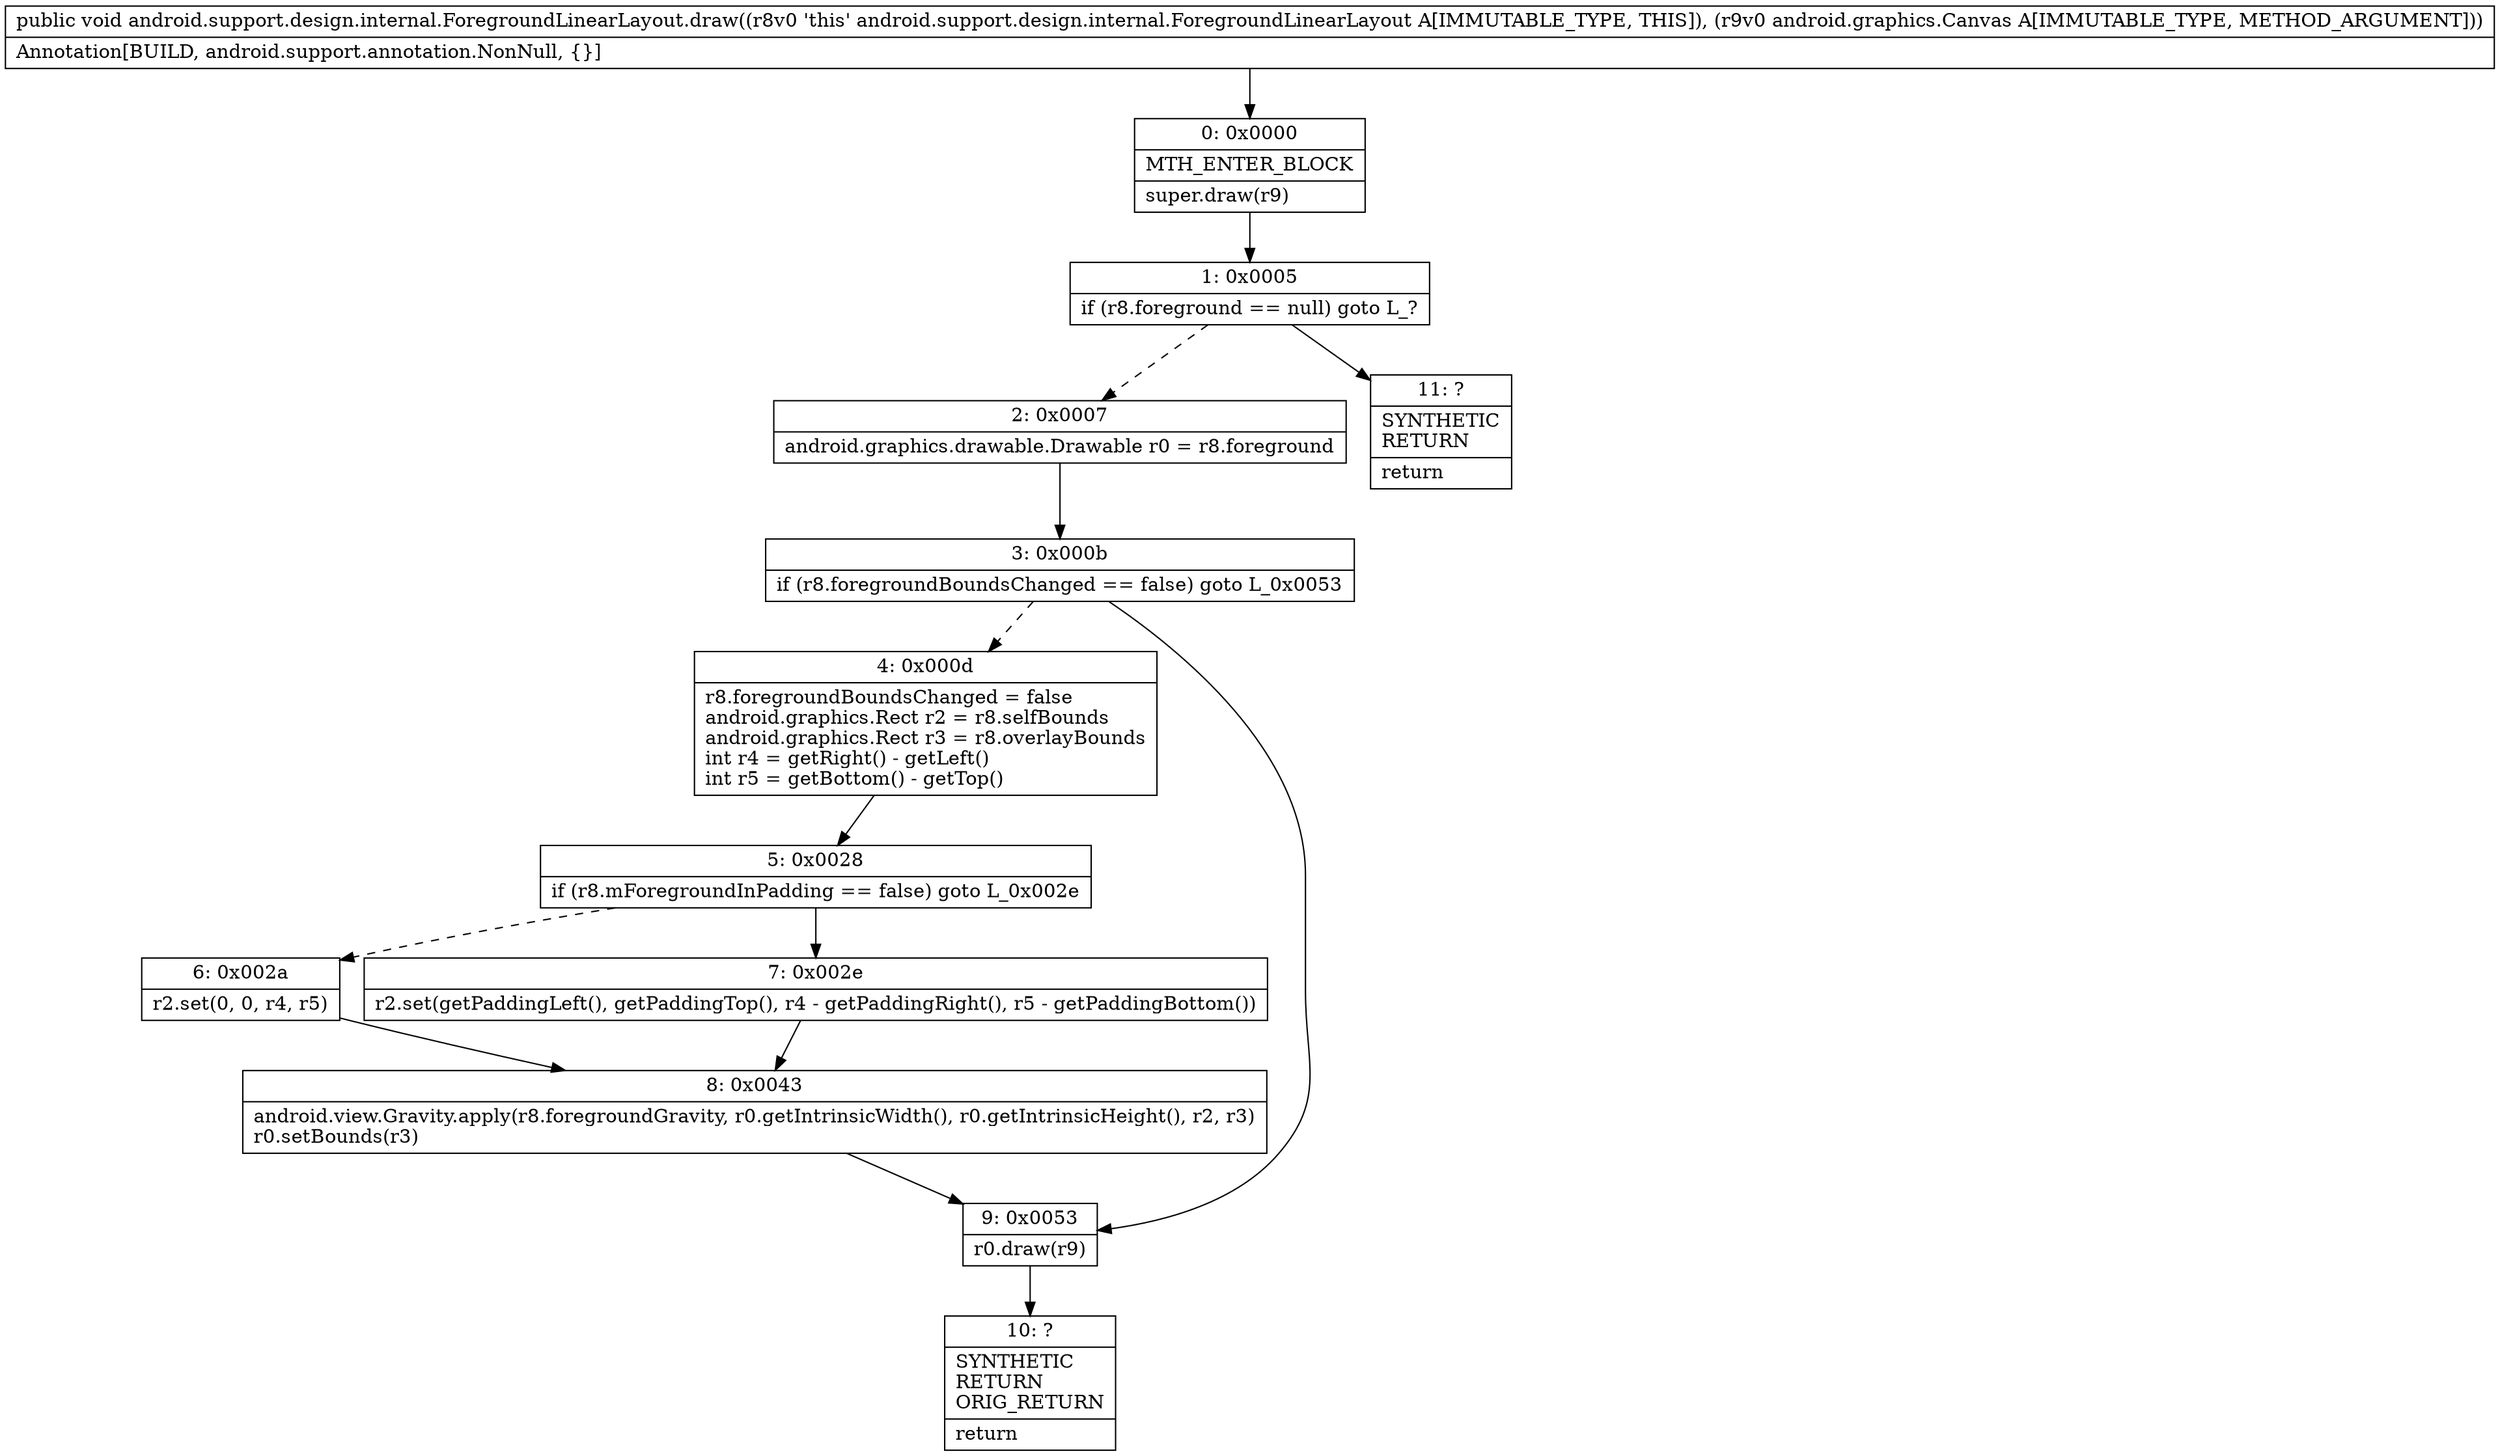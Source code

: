 digraph "CFG forandroid.support.design.internal.ForegroundLinearLayout.draw(Landroid\/graphics\/Canvas;)V" {
Node_0 [shape=record,label="{0\:\ 0x0000|MTH_ENTER_BLOCK\l|super.draw(r9)\l}"];
Node_1 [shape=record,label="{1\:\ 0x0005|if (r8.foreground == null) goto L_?\l}"];
Node_2 [shape=record,label="{2\:\ 0x0007|android.graphics.drawable.Drawable r0 = r8.foreground\l}"];
Node_3 [shape=record,label="{3\:\ 0x000b|if (r8.foregroundBoundsChanged == false) goto L_0x0053\l}"];
Node_4 [shape=record,label="{4\:\ 0x000d|r8.foregroundBoundsChanged = false\landroid.graphics.Rect r2 = r8.selfBounds\landroid.graphics.Rect r3 = r8.overlayBounds\lint r4 = getRight() \- getLeft()\lint r5 = getBottom() \- getTop()\l}"];
Node_5 [shape=record,label="{5\:\ 0x0028|if (r8.mForegroundInPadding == false) goto L_0x002e\l}"];
Node_6 [shape=record,label="{6\:\ 0x002a|r2.set(0, 0, r4, r5)\l}"];
Node_7 [shape=record,label="{7\:\ 0x002e|r2.set(getPaddingLeft(), getPaddingTop(), r4 \- getPaddingRight(), r5 \- getPaddingBottom())\l}"];
Node_8 [shape=record,label="{8\:\ 0x0043|android.view.Gravity.apply(r8.foregroundGravity, r0.getIntrinsicWidth(), r0.getIntrinsicHeight(), r2, r3)\lr0.setBounds(r3)\l}"];
Node_9 [shape=record,label="{9\:\ 0x0053|r0.draw(r9)\l}"];
Node_10 [shape=record,label="{10\:\ ?|SYNTHETIC\lRETURN\lORIG_RETURN\l|return\l}"];
Node_11 [shape=record,label="{11\:\ ?|SYNTHETIC\lRETURN\l|return\l}"];
MethodNode[shape=record,label="{public void android.support.design.internal.ForegroundLinearLayout.draw((r8v0 'this' android.support.design.internal.ForegroundLinearLayout A[IMMUTABLE_TYPE, THIS]), (r9v0 android.graphics.Canvas A[IMMUTABLE_TYPE, METHOD_ARGUMENT]))  | Annotation[BUILD, android.support.annotation.NonNull, \{\}]\l}"];
MethodNode -> Node_0;
Node_0 -> Node_1;
Node_1 -> Node_2[style=dashed];
Node_1 -> Node_11;
Node_2 -> Node_3;
Node_3 -> Node_4[style=dashed];
Node_3 -> Node_9;
Node_4 -> Node_5;
Node_5 -> Node_6[style=dashed];
Node_5 -> Node_7;
Node_6 -> Node_8;
Node_7 -> Node_8;
Node_8 -> Node_9;
Node_9 -> Node_10;
}

